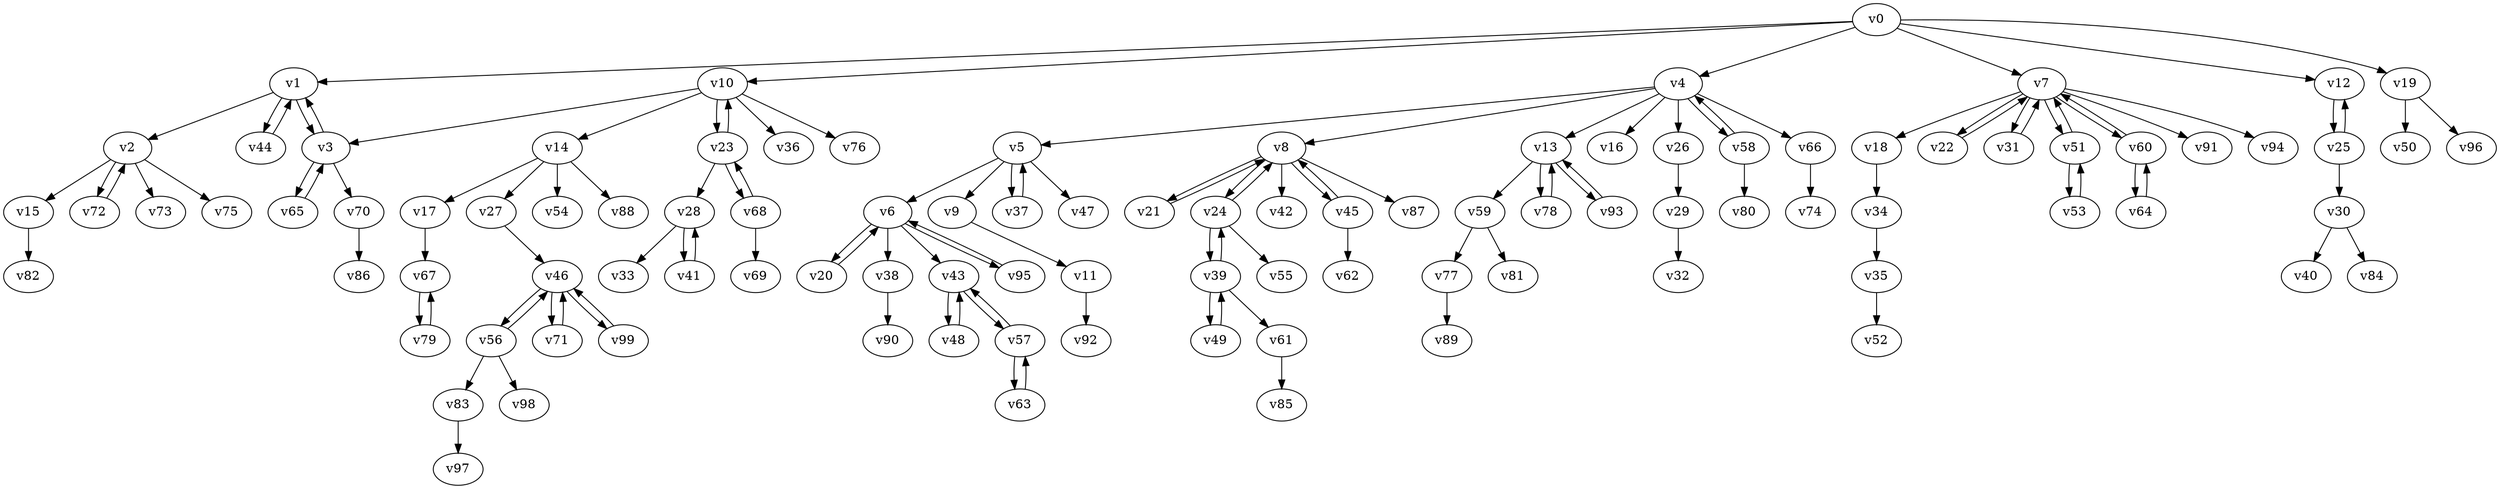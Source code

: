digraph test140 {
    v0 [name="v0", player=0, weight=5];
    v1 [name="v1", player=1, weight=5];
    v2 [name="v2", player=0, weight=7];
    v3 [name="v3", player=1, weight=6];
    v4 [name="v4", player=0, weight=11];
    v5 [name="v5", player=1, weight=3];
    v6 [name="v6", player=0, weight=5];
    v7 [name="v7", player=1, weight=8];
    v8 [name="v8", player=0, weight=5];
    v9 [name="v9", player=1, weight=8];
    v10 [name="v10", player=0, weight=3];
    v11 [name="v11", player=1, weight=9];
    v12 [name="v12", player=0, weight=3];
    v13 [name="v13", player=1, weight=9];
    v14 [name="v14", player=0, weight=1];
    v15 [name="v15", player=1, weight=15];
    v16 [name="v16", player=0, weight=18];
    v17 [name="v17", player=1, weight=15];
    v18 [name="v18", player=0, weight=12];
    v19 [name="v19", player=1, weight=6];
    v20 [name="v20", player=0, weight=-2];
    v21 [name="v21", player=1, weight=3];
    v22 [name="v22", player=0, weight=11];
    v23 [name="v23", player=1, weight=16];
    v24 [name="v24", player=0, weight=9];
    v25 [name="v25", player=1, weight=6];
    v26 [name="v26", player=0, weight=2];
    v27 [name="v27", player=1, weight=9];
    v28 [name="v28", player=0, weight=16];
    v29 [name="v29", player=1, weight=2];
    v30 [name="v30", player=0, weight=0];
    v31 [name="v31", player=1, weight=3];
    v32 [name="v32", player=0, weight=7];
    v33 [name="v33", player=1, weight=5];
    v34 [name="v34", player=0, weight=6];
    v35 [name="v35", player=1, weight=-2];
    v36 [name="v36", player=0, weight=1];
    v37 [name="v37", player=1, weight=4];
    v38 [name="v38", player=0, weight=5];
    v39 [name="v39", player=1, weight=18];
    v40 [name="v40", player=0, weight=18];
    v41 [name="v41", player=1, weight=1];
    v42 [name="v42", player=0, weight=-3];
    v43 [name="v43", player=1, weight=12];
    v44 [name="v44", player=0, weight=4];
    v45 [name="v45", player=1, weight=14];
    v46 [name="v46", player=0, weight=10];
    v47 [name="v47", player=1, weight=14];
    v48 [name="v48", player=0, weight=13];
    v49 [name="v49", player=1, weight=12];
    v50 [name="v50", player=0, weight=12];
    v51 [name="v51", player=1, weight=8];
    v52 [name="v52", player=0, weight=15];
    v53 [name="v53", player=1, weight=2];
    v54 [name="v54", player=0, weight=15];
    v55 [name="v55", player=1, weight=8];
    v56 [name="v56", player=0, weight=9];
    v57 [name="v57", player=1, weight=12];
    v58 [name="v58", player=0, weight=-2];
    v59 [name="v59", player=1, weight=10];
    v60 [name="v60", player=0, weight=5];
    v61 [name="v61", player=1, weight=4];
    v62 [name="v62", player=0, weight=15];
    v63 [name="v63", player=1, weight=-3];
    v64 [name="v64", player=0, weight=7];
    v65 [name="v65", player=1, weight=6];
    v66 [name="v66", player=0, weight=7];
    v67 [name="v67", player=1, weight=5];
    v68 [name="v68", player=0, weight=8];
    v69 [name="v69", player=1, weight=3];
    v70 [name="v70", player=0, weight=-1];
    v71 [name="v71", player=1, weight=1];
    v72 [name="v72", player=0, weight=7];
    v73 [name="v73", player=1, weight=4];
    v74 [name="v74", player=0, weight=7];
    v75 [name="v75", player=1, weight=4];
    v76 [name="v76", player=0, weight=1];
    v77 [name="v77", player=1, weight=7];
    v78 [name="v78", player=0, weight=17];
    v79 [name="v79", player=1, weight=14];
    v80 [name="v80", player=0, weight=7];
    v81 [name="v81", player=1, weight=-3];
    v82 [name="v82", player=0, weight=13];
    v83 [name="v83", player=1, weight=8];
    v84 [name="v84", player=0, weight=3];
    v85 [name="v85", player=1, weight=11];
    v86 [name="v86", player=0, weight=8];
    v87 [name="v87", player=1, weight=13];
    v88 [name="v88", player=0, weight=15];
    v89 [name="v89", player=1, weight=1];
    v90 [name="v90", player=0, weight=10];
    v91 [name="v91", player=1, weight=8];
    v92 [name="v92", player=0, weight=6];
    v93 [name="v93", player=1, weight=12];
    v94 [name="v94", player=0, weight=12];
    v95 [name="v95", player=1, weight=12];
    v96 [name="v96", player=0, weight=11];
    v97 [name="v97", player=1, weight=9];
    v98 [name="v98", player=0, weight=13];
    v99 [name="v99", player=1, weight=11];
    v0 -> v1;
    v1 -> v2;
    v1 -> v3;
    v3 -> v1;
    v0 -> v4;
    v4 -> v5;
    v5 -> v6;
    v0 -> v7;
    v4 -> v8;
    v5 -> v9;
    v0 -> v10;
    v9 -> v11;
    v0 -> v12;
    v4 -> v13;
    v10 -> v14;
    v2 -> v15;
    v4 -> v16;
    v14 -> v17;
    v7 -> v18;
    v0 -> v19;
    v6 -> v20;
    v20 -> v6;
    v8 -> v21;
    v21 -> v8;
    v7 -> v22;
    v22 -> v7;
    v10 -> v23;
    v23 -> v10;
    v8 -> v24;
    v24 -> v8;
    v12 -> v25;
    v25 -> v12;
    v4 -> v26;
    v14 -> v27;
    v23 -> v28;
    v26 -> v29;
    v25 -> v30;
    v7 -> v31;
    v31 -> v7;
    v29 -> v32;
    v28 -> v33;
    v18 -> v34;
    v34 -> v35;
    v10 -> v36;
    v5 -> v37;
    v37 -> v5;
    v6 -> v38;
    v24 -> v39;
    v39 -> v24;
    v30 -> v40;
    v28 -> v41;
    v41 -> v28;
    v8 -> v42;
    v6 -> v43;
    v1 -> v44;
    v44 -> v1;
    v8 -> v45;
    v45 -> v8;
    v27 -> v46;
    v5 -> v47;
    v43 -> v48;
    v48 -> v43;
    v39 -> v49;
    v49 -> v39;
    v19 -> v50;
    v7 -> v51;
    v35 -> v52;
    v51 -> v53;
    v53 -> v51;
    v14 -> v54;
    v24 -> v55;
    v46 -> v56;
    v56 -> v46;
    v43 -> v57;
    v57 -> v43;
    v4 -> v58;
    v58 -> v4;
    v13 -> v59;
    v7 -> v60;
    v60 -> v7;
    v39 -> v61;
    v45 -> v62;
    v57 -> v63;
    v63 -> v57;
    v60 -> v64;
    v64 -> v60;
    v3 -> v65;
    v65 -> v3;
    v4 -> v66;
    v17 -> v67;
    v23 -> v68;
    v68 -> v23;
    v68 -> v69;
    v3 -> v70;
    v46 -> v71;
    v71 -> v46;
    v2 -> v72;
    v72 -> v2;
    v2 -> v73;
    v66 -> v74;
    v2 -> v75;
    v10 -> v76;
    v59 -> v77;
    v13 -> v78;
    v78 -> v13;
    v67 -> v79;
    v79 -> v67;
    v58 -> v80;
    v59 -> v81;
    v15 -> v82;
    v56 -> v83;
    v30 -> v84;
    v61 -> v85;
    v70 -> v86;
    v8 -> v87;
    v14 -> v88;
    v77 -> v89;
    v38 -> v90;
    v7 -> v91;
    v11 -> v92;
    v13 -> v93;
    v93 -> v13;
    v7 -> v94;
    v6 -> v95;
    v95 -> v6;
    v19 -> v96;
    v83 -> v97;
    v56 -> v98;
    v46 -> v99;
    v99 -> v46;
    v51 -> v7;
    v10 -> v3;
}
